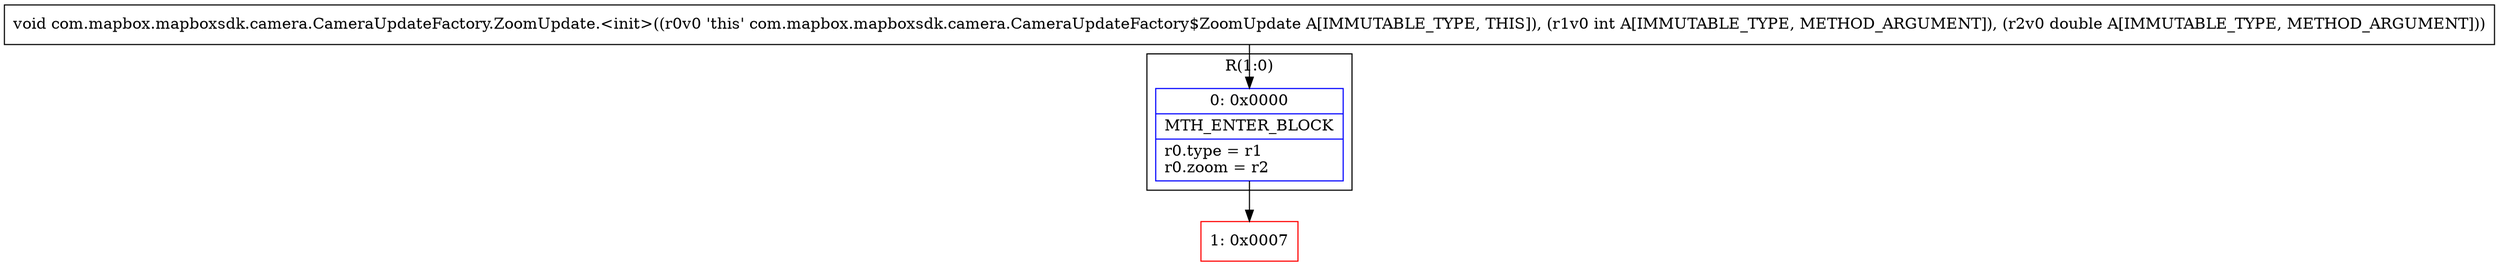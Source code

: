 digraph "CFG forcom.mapbox.mapboxsdk.camera.CameraUpdateFactory.ZoomUpdate.\<init\>(ID)V" {
subgraph cluster_Region_663886207 {
label = "R(1:0)";
node [shape=record,color=blue];
Node_0 [shape=record,label="{0\:\ 0x0000|MTH_ENTER_BLOCK\l|r0.type = r1\lr0.zoom = r2\l}"];
}
Node_1 [shape=record,color=red,label="{1\:\ 0x0007}"];
MethodNode[shape=record,label="{void com.mapbox.mapboxsdk.camera.CameraUpdateFactory.ZoomUpdate.\<init\>((r0v0 'this' com.mapbox.mapboxsdk.camera.CameraUpdateFactory$ZoomUpdate A[IMMUTABLE_TYPE, THIS]), (r1v0 int A[IMMUTABLE_TYPE, METHOD_ARGUMENT]), (r2v0 double A[IMMUTABLE_TYPE, METHOD_ARGUMENT])) }"];
MethodNode -> Node_0;
Node_0 -> Node_1;
}

